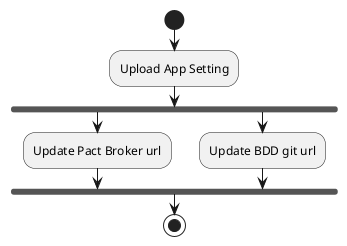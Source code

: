 @startuml
start
:Upload App Setting;
fork
    :Update Pact Broker url;
fork again
    :Update BDD git url;
end fork
stop
@enduml